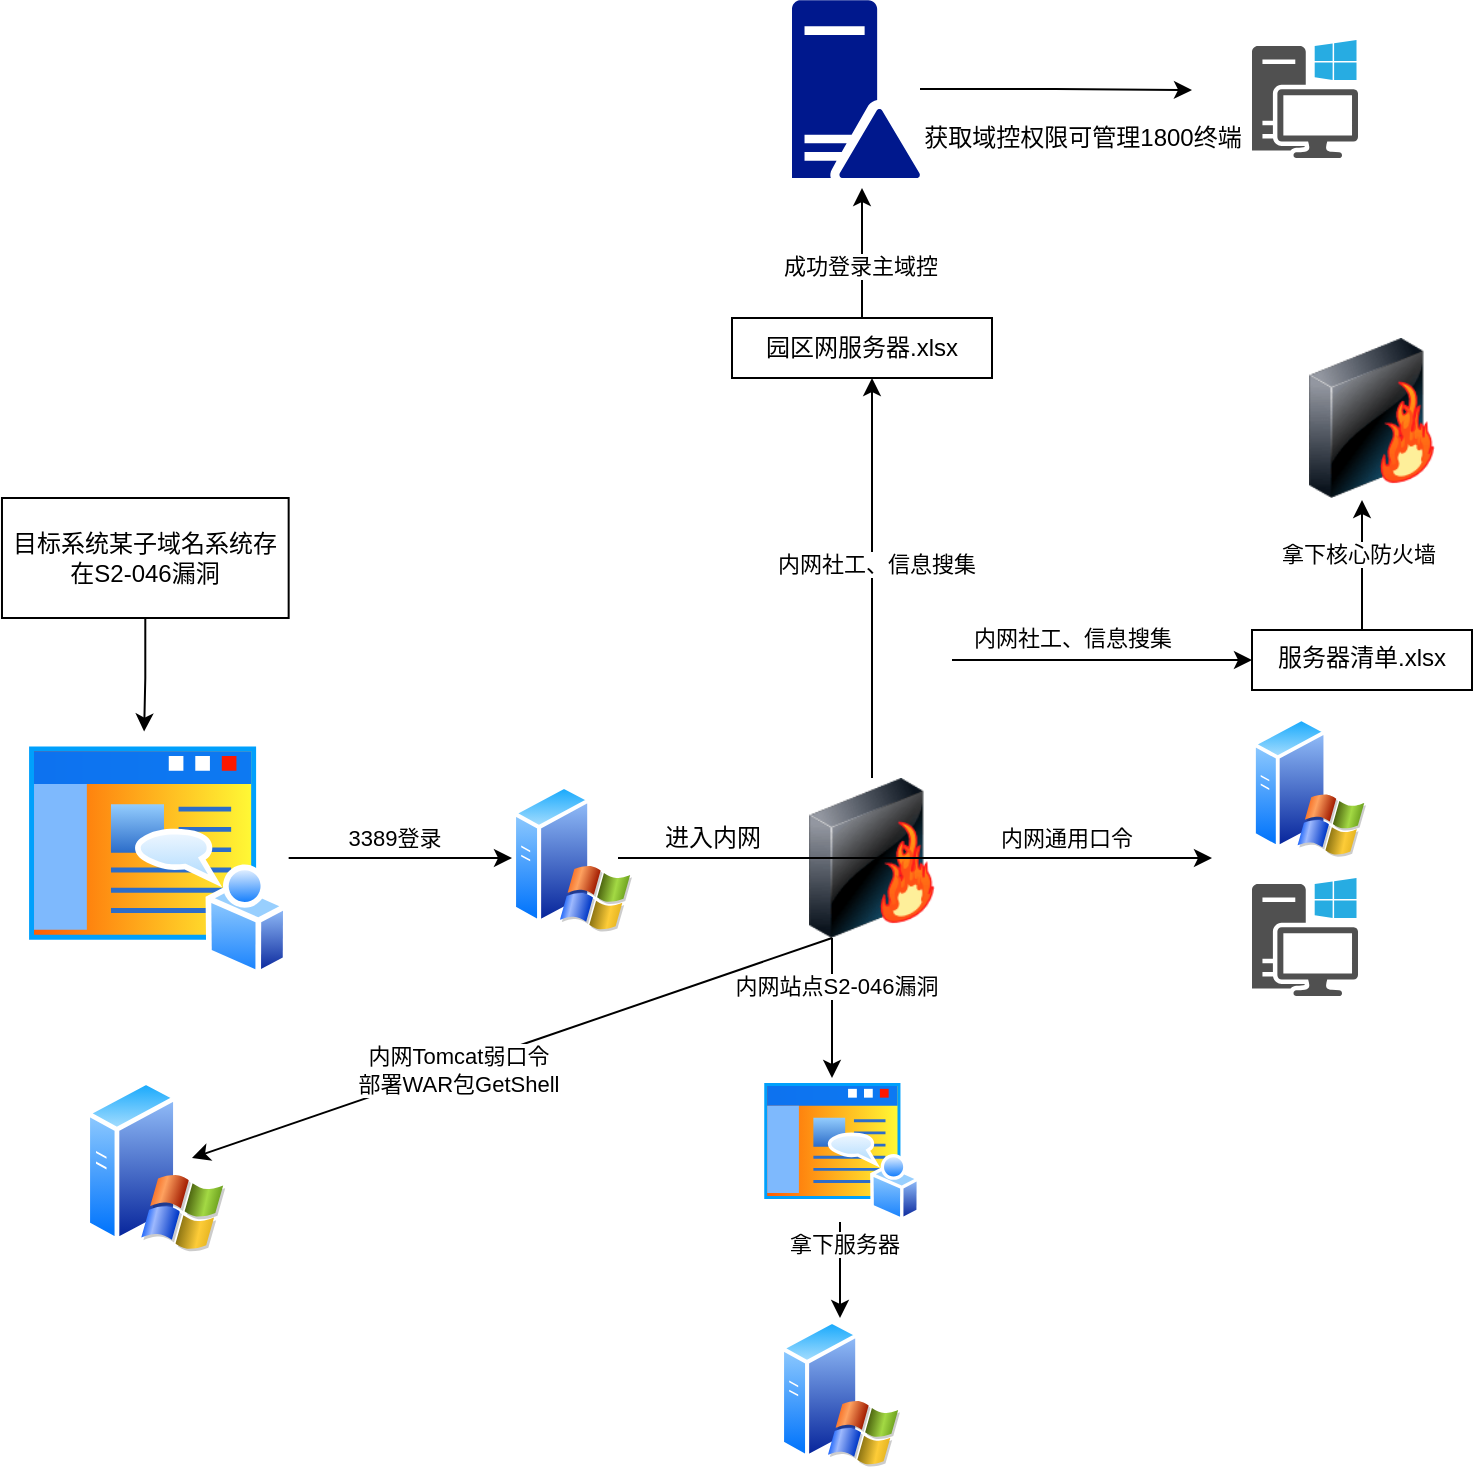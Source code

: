 <mxfile version="14.7.6" type="github"><diagram id="2HuWlFScCxWUAJuX5vyX" name="Page-1"><mxGraphModel dx="1546" dy="1943" grid="1" gridSize="10" guides="1" tooltips="1" connect="1" arrows="1" fold="1" page="1" pageScale="1" pageWidth="827" pageHeight="1169" math="0" shadow="0"><root><mxCell id="0"/><mxCell id="1" parent="0"/><mxCell id="wNbcNkAT4qODRJXiMtEK-8" style="edgeStyle=orthogonalEdgeStyle;rounded=0;orthogonalLoop=1;jettySize=auto;html=1;entryX=0.458;entryY=-0.027;entryDx=0;entryDy=0;entryPerimeter=0;" edge="1" parent="1" source="wNbcNkAT4qODRJXiMtEK-2" target="wNbcNkAT4qODRJXiMtEK-3"><mxGeometry relative="1" as="geometry"/></mxCell><mxCell id="wNbcNkAT4qODRJXiMtEK-2" value="目标系统某子域名系统存在S2-046漏洞" style="whiteSpace=wrap;html=1;" vertex="1" parent="1"><mxGeometry x="34.99" y="240" width="143.34" height="60" as="geometry"/></mxCell><mxCell id="wNbcNkAT4qODRJXiMtEK-3" value="" style="aspect=fixed;perimeter=ellipsePerimeter;html=1;align=center;shadow=0;dashed=0;spacingTop=3;image;image=img/lib/active_directory/home_page.svg;" vertex="1" parent="1"><mxGeometry x="45" y="360" width="133.33" height="120" as="geometry"/></mxCell><mxCell id="wNbcNkAT4qODRJXiMtEK-43" value="" style="edgeStyle=orthogonalEdgeStyle;rounded=0;orthogonalLoop=1;jettySize=auto;html=1;" edge="1" parent="1" source="wNbcNkAT4qODRJXiMtEK-9"><mxGeometry relative="1" as="geometry"><mxPoint x="470" y="180" as="targetPoint"/></mxGeometry></mxCell><mxCell id="wNbcNkAT4qODRJXiMtEK-44" value="内网社工、信息搜集" style="edgeLabel;html=1;align=center;verticalAlign=middle;resizable=0;points=[];" vertex="1" connectable="0" parent="wNbcNkAT4qODRJXiMtEK-43"><mxGeometry x="0.077" y="-1" relative="1" as="geometry"><mxPoint as="offset"/></mxGeometry></mxCell><mxCell id="wNbcNkAT4qODRJXiMtEK-9" value="" style="image;html=1;image=img/lib/clip_art/networking/Firewall-page1_128x128.png" vertex="1" parent="1"><mxGeometry x="430" y="380" width="80" height="80" as="geometry"/></mxCell><mxCell id="wNbcNkAT4qODRJXiMtEK-15" style="edgeStyle=orthogonalEdgeStyle;rounded=0;orthogonalLoop=1;jettySize=auto;html=1;" edge="1" parent="1"><mxGeometry relative="1" as="geometry"><mxPoint x="640" y="420" as="targetPoint"/><mxPoint x="343" y="420" as="sourcePoint"/></mxGeometry></mxCell><mxCell id="wNbcNkAT4qODRJXiMtEK-21" value="内网通用口令" style="edgeLabel;html=1;align=center;verticalAlign=middle;resizable=0;points=[];" vertex="1" connectable="0" parent="wNbcNkAT4qODRJXiMtEK-15"><mxGeometry x="0.508" relative="1" as="geometry"><mxPoint y="-10" as="offset"/></mxGeometry></mxCell><mxCell id="wNbcNkAT4qODRJXiMtEK-12" value="" style="endArrow=classic;html=1;" edge="1" parent="1" source="wNbcNkAT4qODRJXiMtEK-3"><mxGeometry width="50" height="50" relative="1" as="geometry"><mxPoint x="390" y="370" as="sourcePoint"/><mxPoint x="290" y="420" as="targetPoint"/></mxGeometry></mxCell><mxCell id="wNbcNkAT4qODRJXiMtEK-14" value="3389登录" style="edgeLabel;html=1;align=center;verticalAlign=middle;resizable=0;points=[];" vertex="1" connectable="0" parent="wNbcNkAT4qODRJXiMtEK-12"><mxGeometry x="-0.057" y="-3" relative="1" as="geometry"><mxPoint y="-13" as="offset"/></mxGeometry></mxCell><mxCell id="wNbcNkAT4qODRJXiMtEK-16" value="进入内网" style="text;html=1;align=center;verticalAlign=middle;resizable=0;points=[];autosize=1;strokeColor=none;" vertex="1" parent="1"><mxGeometry x="350" y="400" width="80" height="20" as="geometry"/></mxCell><mxCell id="wNbcNkAT4qODRJXiMtEK-19" value="" style="pointerEvents=1;shadow=0;dashed=0;html=1;strokeColor=none;fillColor=#505050;labelPosition=center;verticalLabelPosition=bottom;verticalAlign=top;outlineConnect=0;align=center;shape=mxgraph.office.devices.workstation_pc;" vertex="1" parent="1"><mxGeometry x="660" y="430" width="53" height="59" as="geometry"/></mxCell><mxCell id="wNbcNkAT4qODRJXiMtEK-25" value="" style="endArrow=classic;html=1;" edge="1" parent="1"><mxGeometry width="50" height="50" relative="1" as="geometry"><mxPoint x="450" y="460" as="sourcePoint"/><mxPoint x="450" y="530" as="targetPoint"/></mxGeometry></mxCell><mxCell id="wNbcNkAT4qODRJXiMtEK-28" value="内网站点S2-046漏洞" style="edgeLabel;html=1;align=center;verticalAlign=middle;resizable=0;points=[];" vertex="1" connectable="0" parent="wNbcNkAT4qODRJXiMtEK-25"><mxGeometry x="-0.321" y="2" relative="1" as="geometry"><mxPoint as="offset"/></mxGeometry></mxCell><mxCell id="wNbcNkAT4qODRJXiMtEK-35" style="edgeStyle=orthogonalEdgeStyle;rounded=0;orthogonalLoop=1;jettySize=auto;html=1;" edge="1" parent="1" source="wNbcNkAT4qODRJXiMtEK-26"><mxGeometry relative="1" as="geometry"><mxPoint x="454" y="650" as="targetPoint"/></mxGeometry></mxCell><mxCell id="wNbcNkAT4qODRJXiMtEK-39" value="拿下服务器" style="edgeLabel;html=1;align=center;verticalAlign=middle;resizable=0;points=[];" vertex="1" connectable="0" parent="wNbcNkAT4qODRJXiMtEK-35"><mxGeometry x="-0.562" y="2" relative="1" as="geometry"><mxPoint as="offset"/></mxGeometry></mxCell><mxCell id="wNbcNkAT4qODRJXiMtEK-26" value="" style="aspect=fixed;perimeter=ellipsePerimeter;html=1;align=center;shadow=0;dashed=0;spacingTop=3;image;image=img/lib/active_directory/home_page.svg;" vertex="1" parent="1"><mxGeometry x="414" y="530" width="80" height="72" as="geometry"/></mxCell><mxCell id="wNbcNkAT4qODRJXiMtEK-27" value="" style="aspect=fixed;perimeter=ellipsePerimeter;html=1;align=center;shadow=0;dashed=0;spacingTop=3;image;image=img/lib/active_directory/windows_server_2.svg;" vertex="1" parent="1"><mxGeometry x="290" y="382.5" width="60" height="75" as="geometry"/></mxCell><mxCell id="wNbcNkAT4qODRJXiMtEK-31" value="" style="endArrow=classic;html=1;exitX=0.25;exitY=1;exitDx=0;exitDy=0;" edge="1" parent="1" source="wNbcNkAT4qODRJXiMtEK-9"><mxGeometry width="50" height="50" relative="1" as="geometry"><mxPoint x="180" y="570" as="sourcePoint"/><mxPoint x="130" y="570" as="targetPoint"/></mxGeometry></mxCell><mxCell id="wNbcNkAT4qODRJXiMtEK-34" value="内网Tomcat弱口令&lt;br&gt;部署WAR包GetShell" style="edgeLabel;html=1;align=center;verticalAlign=middle;resizable=0;points=[];" vertex="1" connectable="0" parent="wNbcNkAT4qODRJXiMtEK-31"><mxGeometry x="0.171" y="1" relative="1" as="geometry"><mxPoint as="offset"/></mxGeometry></mxCell><mxCell id="wNbcNkAT4qODRJXiMtEK-32" value="" style="aspect=fixed;perimeter=ellipsePerimeter;html=1;align=center;shadow=0;dashed=0;spacingTop=3;image;image=img/lib/active_directory/windows_server_2.svg;" vertex="1" parent="1"><mxGeometry x="76.66" y="530" width="70" height="87.5" as="geometry"/></mxCell><mxCell id="wNbcNkAT4qODRJXiMtEK-36" value="" style="aspect=fixed;perimeter=ellipsePerimeter;html=1;align=center;shadow=0;dashed=0;spacingTop=3;image;image=img/lib/active_directory/windows_server_2.svg;" vertex="1" parent="1"><mxGeometry x="424" y="650" width="60" height="75" as="geometry"/></mxCell><mxCell id="wNbcNkAT4qODRJXiMtEK-37" value="" style="aspect=fixed;perimeter=ellipsePerimeter;html=1;align=center;shadow=0;dashed=0;spacingTop=3;image;image=img/lib/active_directory/windows_server_2.svg;" vertex="1" parent="1"><mxGeometry x="660" y="348.75" width="57" height="71.25" as="geometry"/></mxCell><mxCell id="wNbcNkAT4qODRJXiMtEK-64" value="" style="edgeStyle=orthogonalEdgeStyle;rounded=0;orthogonalLoop=1;jettySize=auto;html=1;" edge="1" parent="1" source="wNbcNkAT4qODRJXiMtEK-45" target="wNbcNkAT4qODRJXiMtEK-63"><mxGeometry relative="1" as="geometry"/></mxCell><mxCell id="wNbcNkAT4qODRJXiMtEK-45" value="" style="shape=image;html=1;verticalAlign=top;verticalLabelPosition=bottom;labelBackgroundColor=#ffffff;imageAspect=0;aspect=fixed;image=https://cdn0.iconfinder.com/data/icons/cyber-security-solid-threat-protection/512/Hacker_anonymous-128.png" vertex="1" parent="1"><mxGeometry x="432" y="282" width="78" height="78" as="geometry"/></mxCell><mxCell id="wNbcNkAT4qODRJXiMtEK-50" value="" style="edgeStyle=orthogonalEdgeStyle;rounded=0;orthogonalLoop=1;jettySize=auto;html=1;" edge="1" parent="1" source="wNbcNkAT4qODRJXiMtEK-48"><mxGeometry relative="1" as="geometry"><mxPoint x="465" y="85" as="targetPoint"/></mxGeometry></mxCell><mxCell id="wNbcNkAT4qODRJXiMtEK-53" value="成功登录主域控" style="edgeLabel;html=1;align=center;verticalAlign=middle;resizable=0;points=[];" vertex="1" connectable="0" parent="wNbcNkAT4qODRJXiMtEK-50"><mxGeometry x="-0.193" y="1" relative="1" as="geometry"><mxPoint as="offset"/></mxGeometry></mxCell><mxCell id="wNbcNkAT4qODRJXiMtEK-48" value="园区网服务器.xlsx" style="whiteSpace=wrap;html=1;" vertex="1" parent="1"><mxGeometry x="400" y="150" width="130" height="30" as="geometry"/></mxCell><mxCell id="wNbcNkAT4qODRJXiMtEK-55" value="" style="edgeStyle=orthogonalEdgeStyle;rounded=0;orthogonalLoop=1;jettySize=auto;html=1;" edge="1" parent="1" source="wNbcNkAT4qODRJXiMtEK-51"><mxGeometry relative="1" as="geometry"><mxPoint x="630" y="36" as="targetPoint"/></mxGeometry></mxCell><mxCell id="wNbcNkAT4qODRJXiMtEK-51" value="" style="aspect=fixed;pointerEvents=1;shadow=0;dashed=0;html=1;strokeColor=none;labelPosition=center;verticalLabelPosition=bottom;verticalAlign=top;align=center;fillColor=#00188D;shape=mxgraph.mscae.enterprise.domain_controller" vertex="1" parent="1"><mxGeometry x="430" y="-8.89" width="64" height="88.89" as="geometry"/></mxCell><mxCell id="wNbcNkAT4qODRJXiMtEK-57" value="" style="pointerEvents=1;shadow=0;dashed=0;html=1;strokeColor=none;fillColor=#505050;labelPosition=center;verticalLabelPosition=bottom;verticalAlign=top;outlineConnect=0;align=center;shape=mxgraph.office.devices.workstation_pc;" vertex="1" parent="1"><mxGeometry x="660" y="11" width="53" height="59" as="geometry"/></mxCell><mxCell id="wNbcNkAT4qODRJXiMtEK-62" value="获取域控权限可管理1800终端" style="text;html=1;align=center;verticalAlign=middle;resizable=0;points=[];autosize=1;strokeColor=none;" vertex="1" parent="1"><mxGeometry x="470" y="50" width="210" height="20" as="geometry"/></mxCell><mxCell id="wNbcNkAT4qODRJXiMtEK-68" value="" style="edgeStyle=orthogonalEdgeStyle;rounded=0;orthogonalLoop=1;jettySize=auto;html=1;" edge="1" parent="1" source="wNbcNkAT4qODRJXiMtEK-63"><mxGeometry relative="1" as="geometry"><mxPoint x="715" y="241" as="targetPoint"/></mxGeometry></mxCell><mxCell id="wNbcNkAT4qODRJXiMtEK-70" value="拿下核心防火墙" style="edgeLabel;html=1;align=center;verticalAlign=middle;resizable=0;points=[];" vertex="1" connectable="0" parent="wNbcNkAT4qODRJXiMtEK-68"><mxGeometry x="0.192" y="3" relative="1" as="geometry"><mxPoint as="offset"/></mxGeometry></mxCell><mxCell id="wNbcNkAT4qODRJXiMtEK-63" value="服务器清单.xlsx" style="whiteSpace=wrap;html=1;verticalAlign=top;labelBackgroundColor=#ffffff;" vertex="1" parent="1"><mxGeometry x="660" y="306" width="110" height="30" as="geometry"/></mxCell><mxCell id="wNbcNkAT4qODRJXiMtEK-66" value="内网社工、信息搜集" style="edgeLabel;html=1;align=center;verticalAlign=middle;resizable=0;points=[];" vertex="1" connectable="0" parent="1"><mxGeometry x="570" y="310" as="geometry"/></mxCell><mxCell id="wNbcNkAT4qODRJXiMtEK-69" value="" style="image;html=1;image=img/lib/clip_art/networking/Firewall-page1_128x128.png" vertex="1" parent="1"><mxGeometry x="680" y="160" width="80" height="80" as="geometry"/></mxCell></root></mxGraphModel></diagram></mxfile>